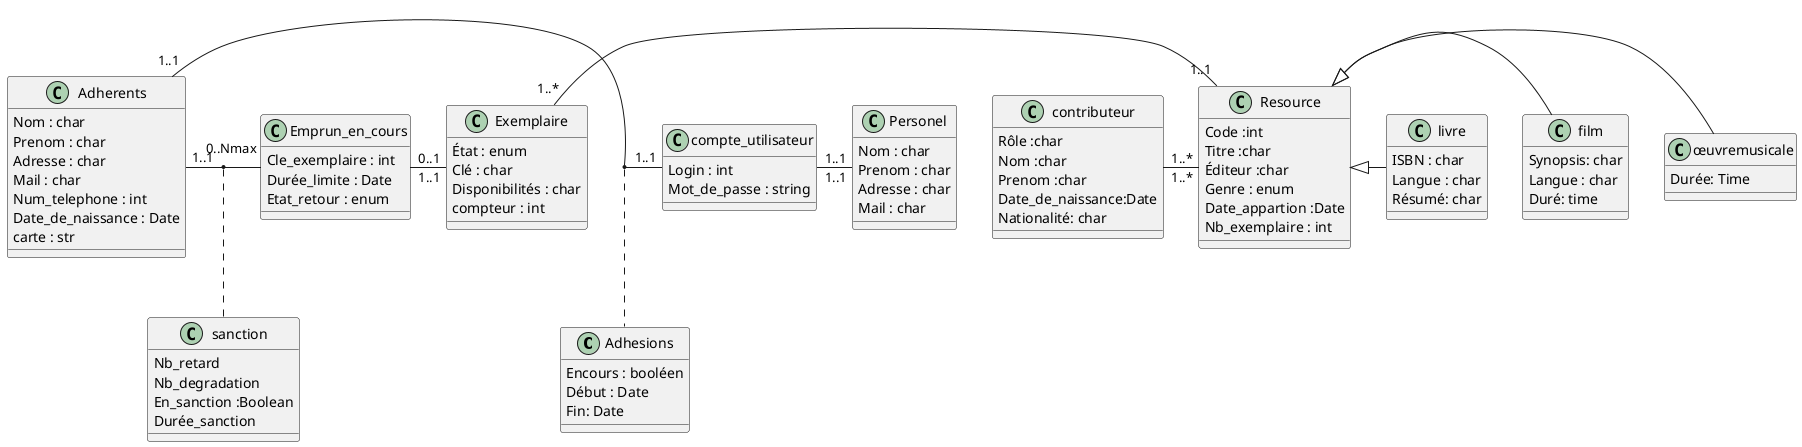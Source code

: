 @startuml
class Adhesions {
Encours : booléen 
Début : Date
Fin: Date
}

class Adherents{
Nom : char
Prenom : char 
Adresse : char 
Mail : char
Num_telephone : int
Date_de_naissance : Date
carte : str 
}

class Personel{
Nom : char
Prenom : char 
Adresse : char 
Mail : char
}

class Exemplaire {
État : enum
Clé : char 
Disponibilités : char 
compteur : int 
}

Class Resource { 
Code :int 
Titre :char
Éditeur :char
Genre : enum
Date_appartion :Date
Nb_exemplaire : int
}

class livre {
ISBN : char
Langue : char 
Résumé: char 
}

class film {
Synopsis: char
Langue : char 
Duré: time  
}

class œuvremusicale { 
Durée: Time
}

Class compte_utilisateur{
Login : int
Mot_de_passe : string
}

Class sanction{
Nb_retard
Nb_degradation 
En_sanction :Boolean 
Durée_sanction 
}

Class Emprun_en_cours{
Cle_exemplaire : int
Durée_limite : Date
Etat_retour : enum
}

Class contributeur{
Rôle :char
Nom :char
Prenom :char
Date_de_naissance:Date 
Nationalité: char
}

Resource <|- œuvremusicale
Resource <|- film
Resource <|- livre

Adherents "1..1" - "1..1" compte_utilisateur 
(Adherents , compte_utilisateur ) .. Adhesions

Emprun_en_cours "0..1" - "1..1" Exemplaire
contributeur "1..*" - "1..*" Resource
Adherents "1..1" - "0..Nmax" Emprun_en_cours 
(Adherents , Emprun_en_cours ) .. sanction

compte_utilisateur "1..1" - "1..1" Personel
Exemplaire "1..*" - "1..1" Resource
@enduml
